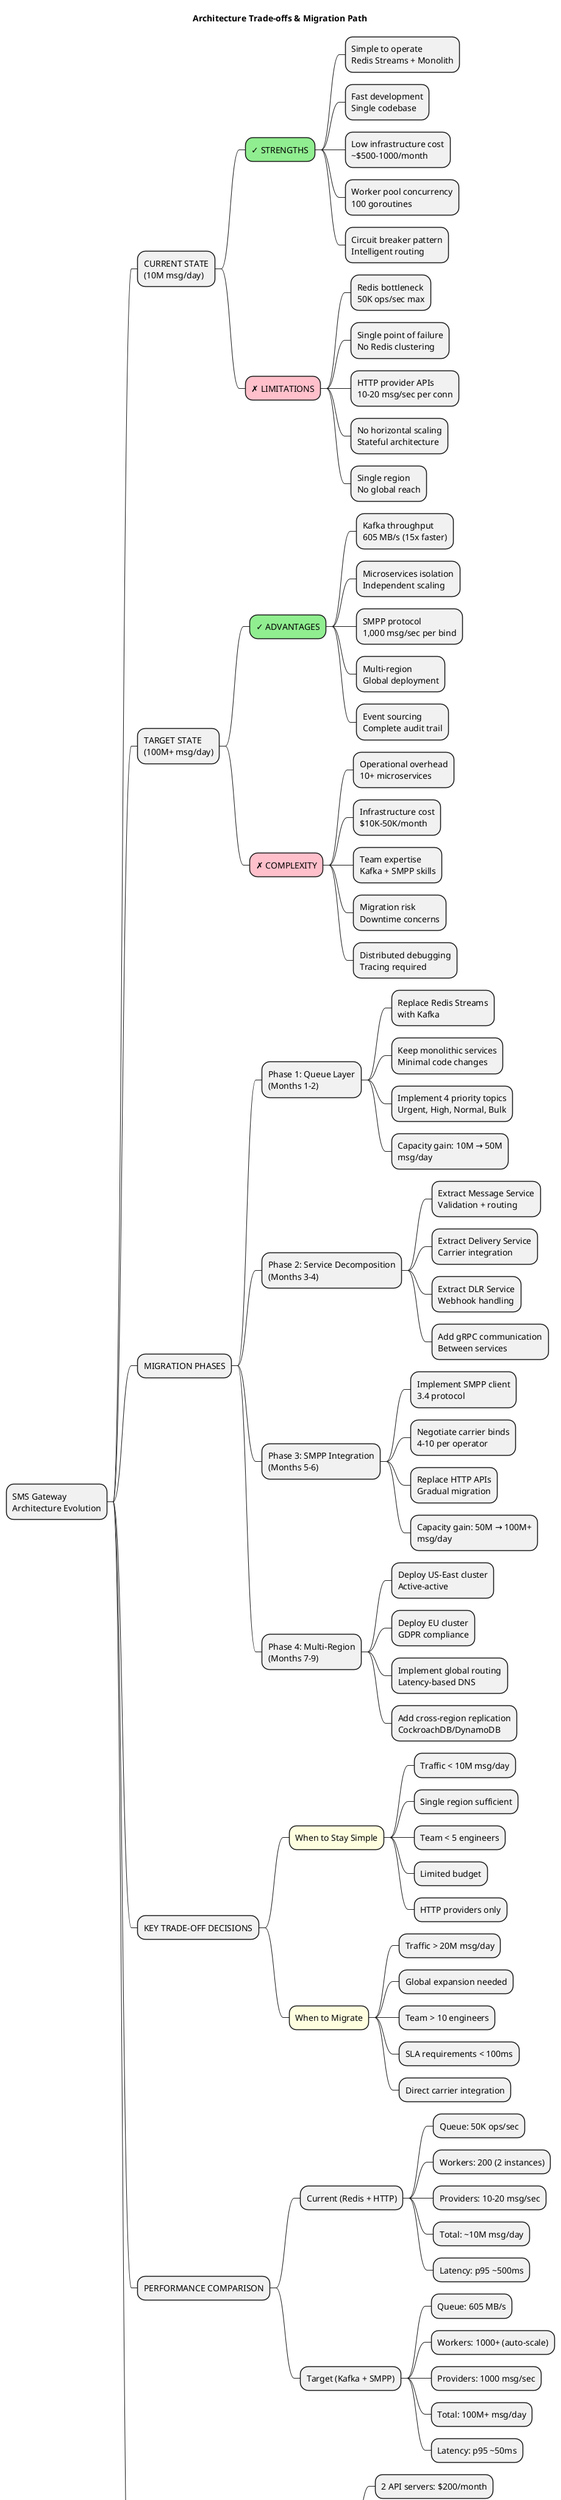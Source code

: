 @startuml
'https://plantuml.com/mindmap-diagram

@startmindmap
title Architecture Trade-offs & Migration Path

* SMS Gateway\nArchitecture Evolution
** CURRENT STATE\n(10M msg/day)
***[#lightgreen] ✓ STRENGTHS
**** Simple to operate\nRedis Streams + Monolith
**** Fast development\nSingle codebase
**** Low infrastructure cost\n~$500-1000/month
**** Worker pool concurrency\n100 goroutines
**** Circuit breaker pattern\nIntelligent routing
***[#pink] ✗ LIMITATIONS
**** Redis bottleneck\n50K ops/sec max
**** Single point of failure\nNo Redis clustering
**** HTTP provider APIs\n10-20 msg/sec per conn
**** No horizontal scaling\nStateful architecture
**** Single region\nNo global reach

** TARGET STATE\n(100M+ msg/day)
***[#lightgreen] ✓ ADVANTAGES
**** Kafka throughput\n605 MB/s (15x faster)
**** Microservices isolation\nIndependent scaling
**** SMPP protocol\n1,000 msg/sec per bind
**** Multi-region\nGlobal deployment
**** Event sourcing\nComplete audit trail
***[#pink] ✗ COMPLEXITY
**** Operational overhead\n10+ microservices
**** Infrastructure cost\n$10K-50K/month
**** Team expertise\nKafka + SMPP skills
**** Migration risk\nDowntime concerns
**** Distributed debugging\nTracing required

** MIGRATION PHASES
*** Phase 1: Queue Layer\n(Months 1-2)
**** Replace Redis Streams\nwith Kafka
**** Keep monolithic services\nMinimal code changes
**** Implement 4 priority topics\nUrgent, High, Normal, Bulk
**** Capacity gain: 10M → 50M\nmsg/day
*** Phase 2: Service Decomposition\n(Months 3-4)
**** Extract Message Service\nValidation + routing
**** Extract Delivery Service\nCarrier integration
**** Extract DLR Service\nWebhook handling
**** Add gRPC communication\nBetween services
*** Phase 3: SMPP Integration\n(Months 5-6)
**** Implement SMPP client\n3.4 protocol
**** Negotiate carrier binds\n4-10 per operator
**** Replace HTTP APIs\nGradual migration
**** Capacity gain: 50M → 100M+\nmsg/day
*** Phase 4: Multi-Region\n(Months 7-9)
**** Deploy US-East cluster\nActive-active
**** Deploy EU cluster\nGDPR compliance
**** Implement global routing\nLatency-based DNS
**** Add cross-region replication\nCockroachDB/DynamoDB

** KEY TRADE-OFF DECISIONS
***[#lightyellow] When to Stay Simple
**** Traffic < 10M msg/day
**** Single region sufficient
**** Team < 5 engineers
**** Limited budget
**** HTTP providers only
***[#lightyellow] When to Migrate
**** Traffic > 20M msg/day
**** Global expansion needed
**** Team > 10 engineers
**** SLA requirements < 100ms
**** Direct carrier integration

** PERFORMANCE COMPARISON
*** Current (Redis + HTTP)
**** Queue: 50K ops/sec
**** Workers: 200 (2 instances)
**** Providers: 10-20 msg/sec
**** Total: ~10M msg/day
**** Latency: p95 ~500ms
*** Target (Kafka + SMPP)
**** Queue: 605 MB/s
**** Workers: 1000+ (auto-scale)
**** Providers: 1000 msg/sec
**** Total: 100M+ msg/day
**** Latency: p95 ~50ms

** COST ANALYSIS
*** Current Infrastructure
**** 2 API servers: $200/month
**** 2 Processors: $400/month
**** Redis: $100/month
**** PostgreSQL: $300/month
**** Total: ~$1,000/month
*** Target Infrastructure
**** 10-20 API Gateways: $2K
**** 50 Microservice instances: $8K
**** 5 Kafka brokers: $10K
**** Multi-region DB: $5K
**** Monitoring stack: $2K
**** Total: ~$27K/month
*** Cost Per Message
**** Current: $0.001 (infra only)
**** Target: $0.00027 (@ 100M/day)
**** Economies of scale

@endmindmap

@enduml
